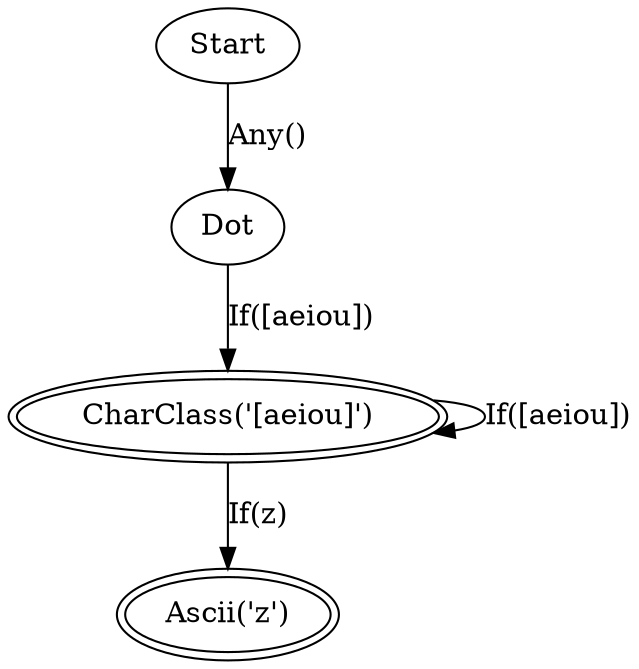 digraph FSM {
node0 [label="Start"];
node0 -> node1 [label="Any()"];
node1 [label="Dot"];
node1 -> node2 [label="If([aeiou])"];
node2 [label="CharClass('[aeiou]')", peripheries=2];
node2 -> node2 [label="If([aeiou])"];
node2 -> node3 [label="If(z)"];
node3 [label="Ascii('z')", peripheries=2];
}